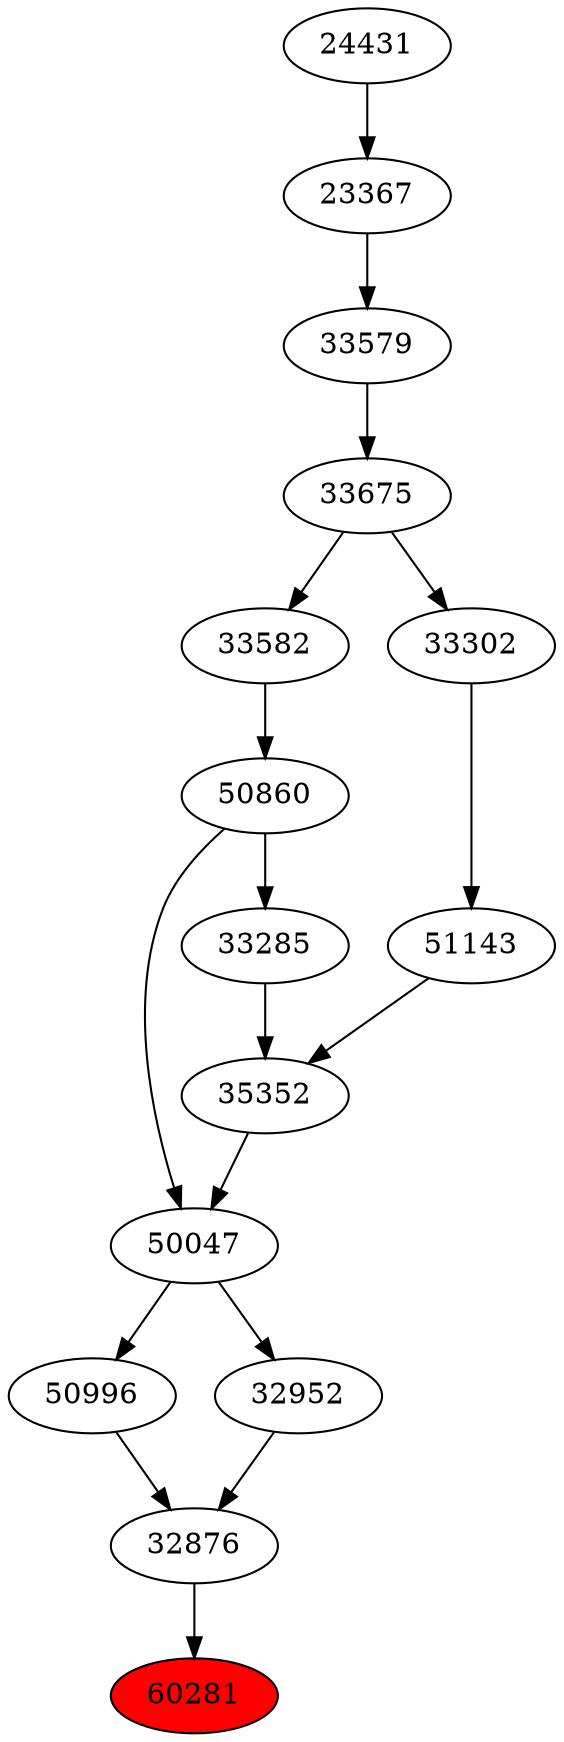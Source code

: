 strict digraph{ 
60281 [label="60281" fillcolor=red style=filled]
32876 -> 60281
32876 [label="32876"]
50996 -> 32876
32952 -> 32876
50996 [label="50996"]
50047 -> 50996
32952 [label="32952"]
50047 -> 32952
50047 [label="50047"]
35352 -> 50047
50860 -> 50047
35352 [label="35352"]
33285 -> 35352
51143 -> 35352
50860 [label="50860"]
33582 -> 50860
33285 [label="33285"]
50860 -> 33285
51143 [label="51143"]
33302 -> 51143
33582 [label="33582"]
33675 -> 33582
33302 [label="33302"]
33675 -> 33302
33675 [label="33675"]
33579 -> 33675
33579 [label="33579"]
23367 -> 33579
23367 [label="23367"]
24431 -> 23367
24431 [label="24431"]
}